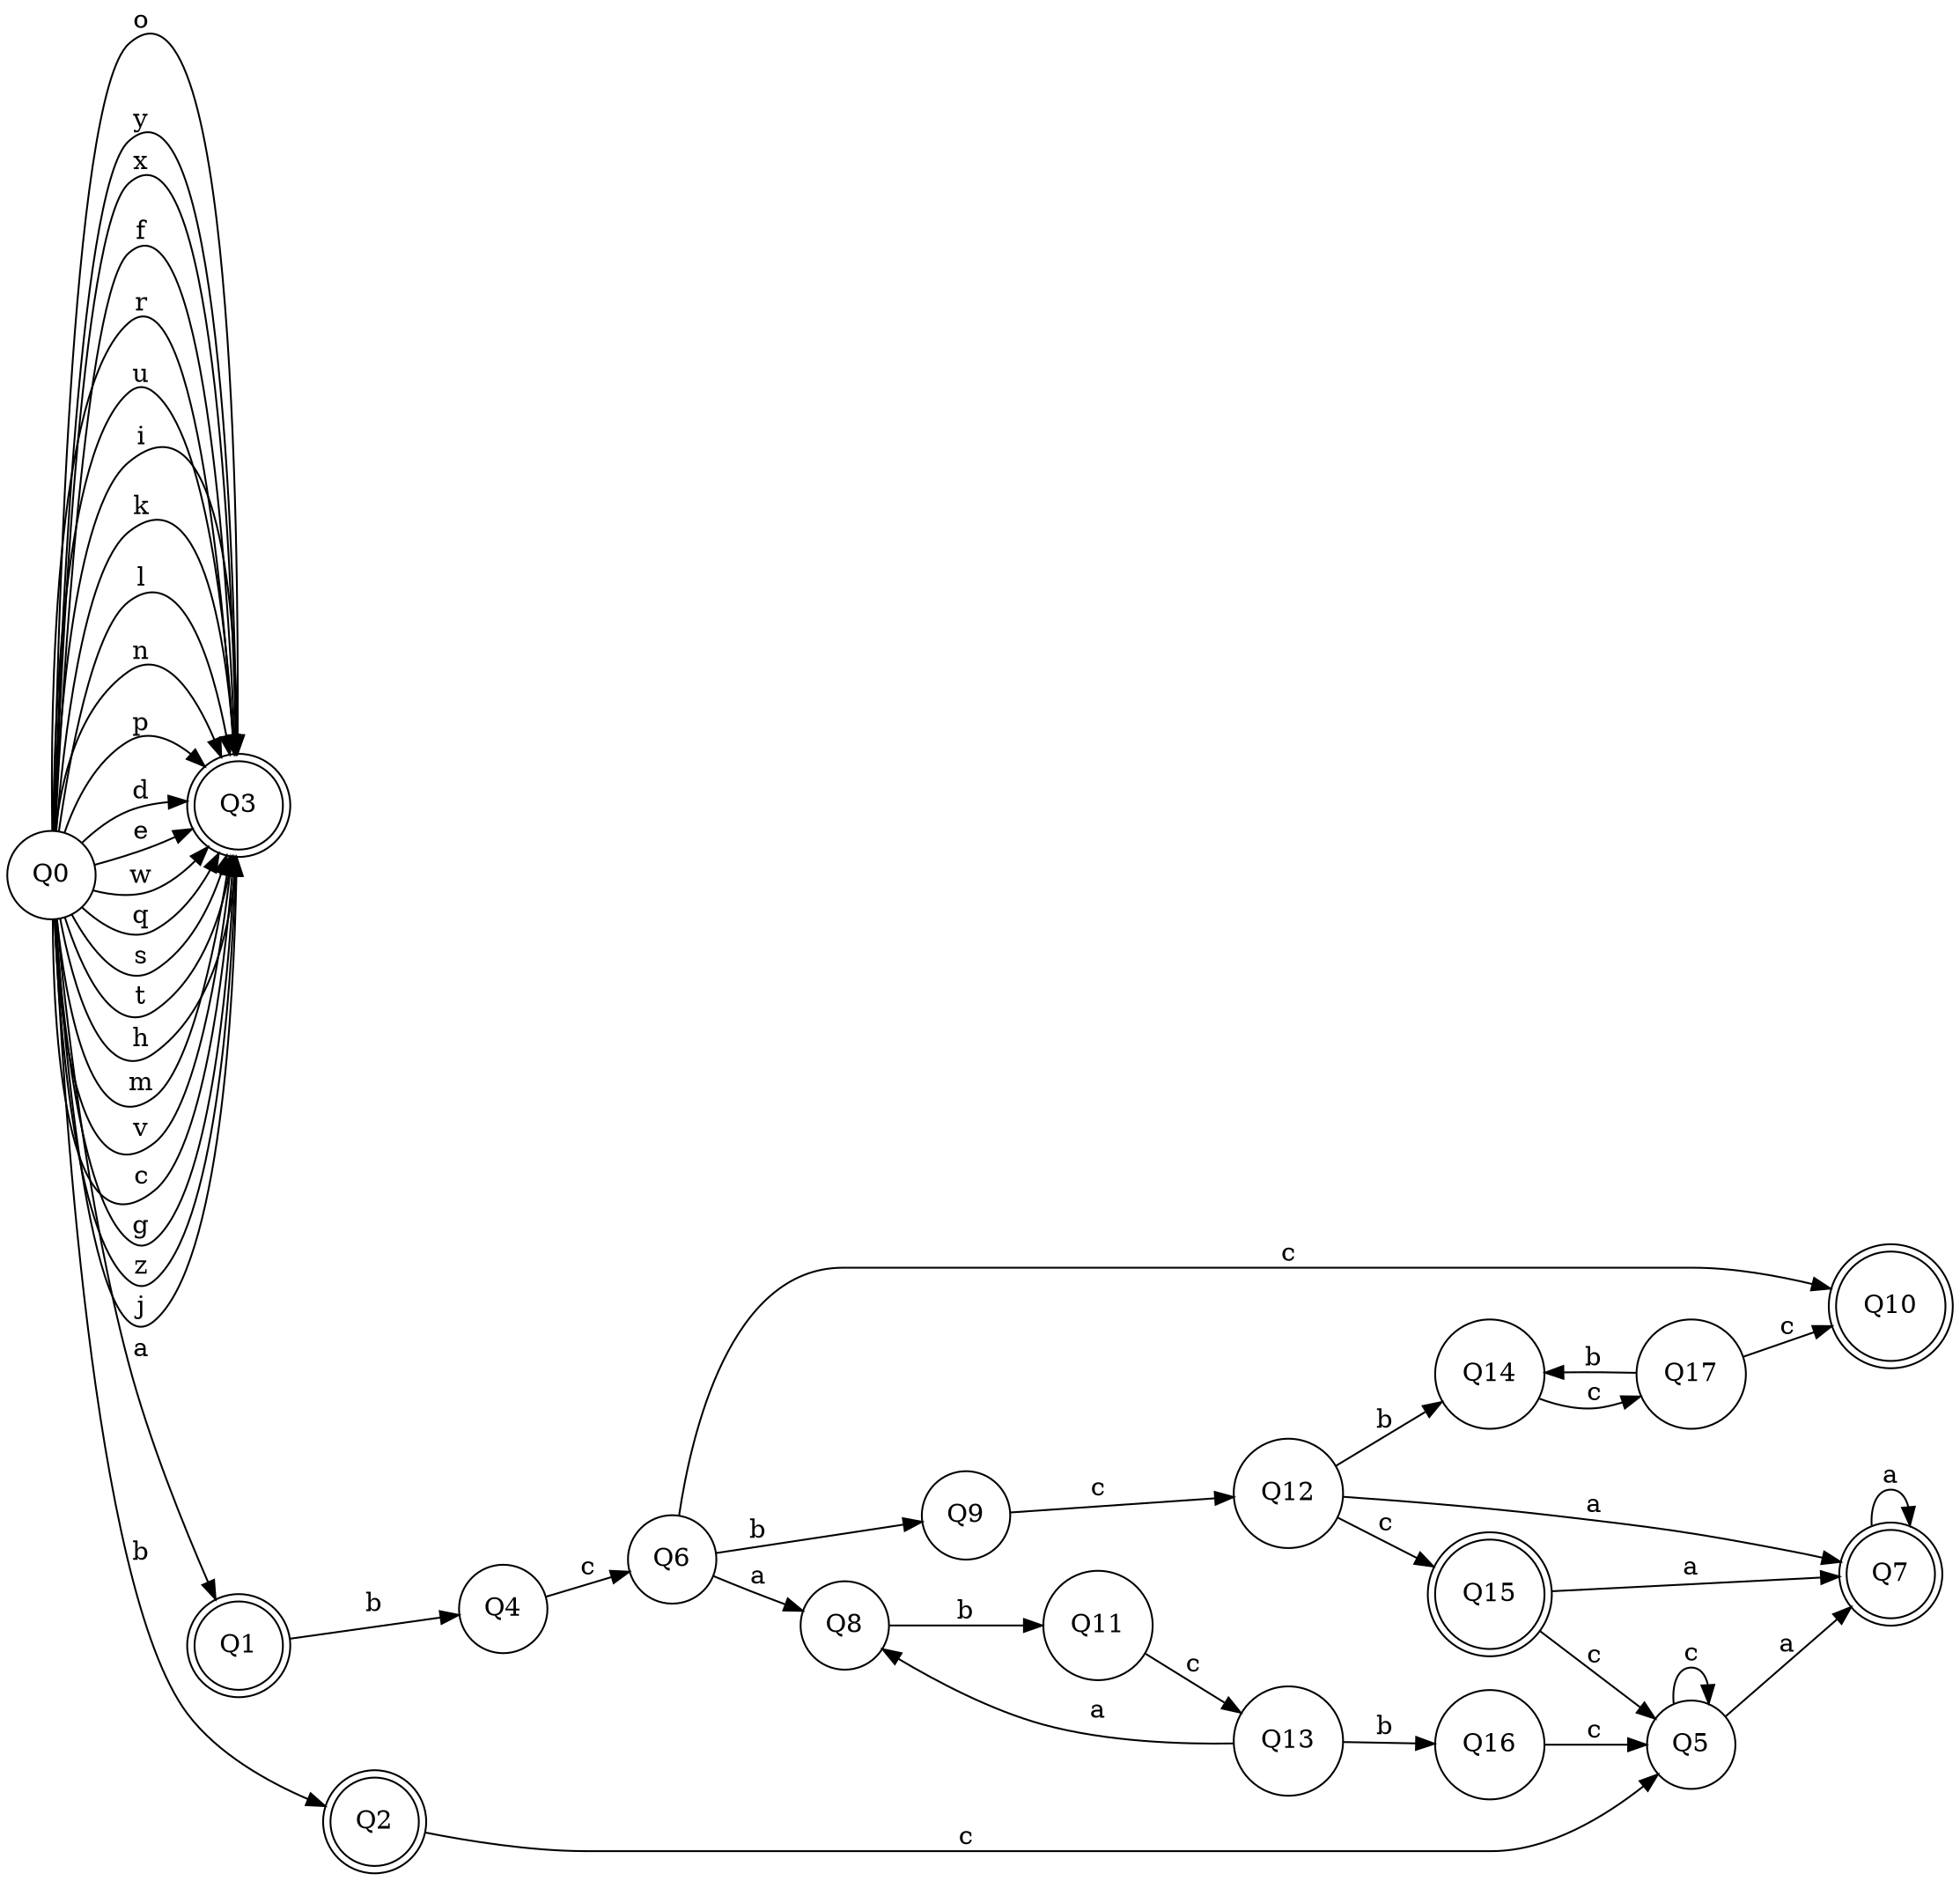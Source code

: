 digraph G {
	rankdir=LR;
	Q0->Q3[ label=x ];
	Q0->Q3[ label=f ];
	Q0->Q3[ label=r ];
	Q0->Q3[ label=u ];
	Q0->Q3[ label=i ];
	Q0->Q3[ label=k ];
	Q0->Q3[ label=l ];
	Q0->Q3[ label=n ];
	Q0->Q3[ label=p ];
	Q6->Q10[ label=c ];
	Q13->Q8[ label=a ];
	Q5->Q5[ label=c ];
	Q7->Q7[ label=a ];
	Q5->Q7[ label=a ];
	Q16->Q5[ label=c ];
	Q13->Q16[ label=b ];
	Q11->Q13[ label=c ];
	Q8->Q11[ label=b ];
	Q6->Q8[ label=a ];
	Q12->Q7[ label=a ];
	Q17->Q10[ label=c ];
	Q17->Q14[ label=b ];
	Q14->Q17[ label=c ];
	Q12->Q14[ label=b ];
	Q15->Q7[ label=a ];
	Q15->Q5[ label=c ];
	Q12->Q15[ label=c ];
	Q9->Q12[ label=c ];
	Q6->Q9[ label=b ];
	Q4->Q6[ label=c ];
	Q1->Q4[ label=b ];
	Q0->Q1[ label=a ];
	Q0->Q3[ label=d ];
	Q0->Q3[ label=e ];
	Q0->Q3[ label=w ];
	Q0->Q3[ label=q ];
	Q0->Q3[ label=s ];
	Q0->Q3[ label=t ];
	Q0->Q3[ label=h ];
	Q0->Q3[ label=m ];
	Q0->Q3[ label=v ];
	Q2->Q5[ label=c ];
	Q0->Q2[ label=b ];
	Q0->Q3[ label=c ];
	Q0->Q3[ label=g ];
	Q0->Q3[ label=z ];
	Q0->Q3[ label=j ];
	Q0->Q3[ label=o ];
	Q0->Q3[ label=y ];
	Q0 [ shape=circle ];
	Q1 [ shape=doublecircle ];
	Q10 [ shape=doublecircle ];
	Q11 [ shape=circle ];
	Q12 [ shape=circle ];
	Q13 [ shape=circle ];
	Q14 [ shape=circle ];
	Q15 [ shape=doublecircle ];
	Q16 [ shape=circle ];
	Q17 [ shape=circle ];
	Q2 [ shape=doublecircle ];
	Q3 [ shape=doublecircle ];
	Q4 [ shape=circle ];
	Q5 [ shape=circle ];
	Q6 [ shape=circle ];
	Q7 [ shape=doublecircle ];
	Q8 [ shape=circle ];
	Q9 [ shape=circle ];

}
